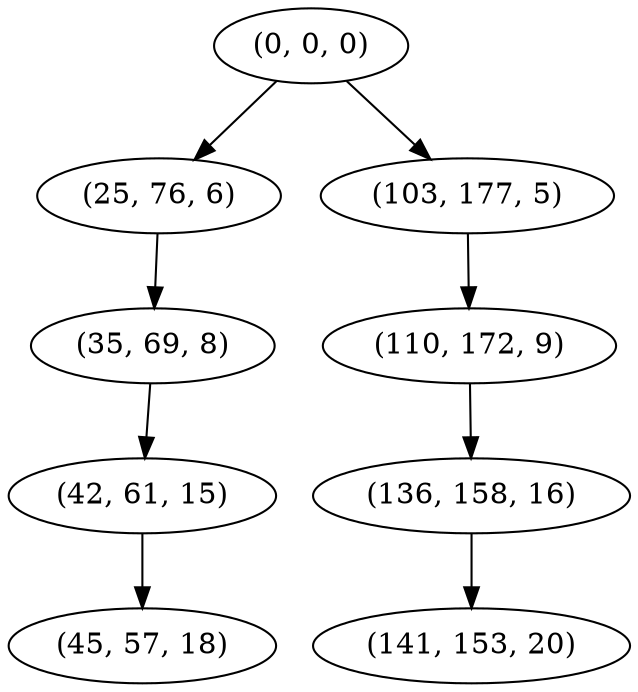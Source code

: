 digraph tree {
    "(0, 0, 0)";
    "(25, 76, 6)";
    "(35, 69, 8)";
    "(42, 61, 15)";
    "(45, 57, 18)";
    "(103, 177, 5)";
    "(110, 172, 9)";
    "(136, 158, 16)";
    "(141, 153, 20)";
    "(0, 0, 0)" -> "(25, 76, 6)";
    "(0, 0, 0)" -> "(103, 177, 5)";
    "(25, 76, 6)" -> "(35, 69, 8)";
    "(35, 69, 8)" -> "(42, 61, 15)";
    "(42, 61, 15)" -> "(45, 57, 18)";
    "(103, 177, 5)" -> "(110, 172, 9)";
    "(110, 172, 9)" -> "(136, 158, 16)";
    "(136, 158, 16)" -> "(141, 153, 20)";
}
